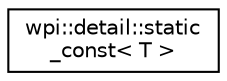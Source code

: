 digraph "Graphical Class Hierarchy"
{
  edge [fontname="Helvetica",fontsize="10",labelfontname="Helvetica",labelfontsize="10"];
  node [fontname="Helvetica",fontsize="10",shape=record];
  rankdir="LR";
  Node1 [label="wpi::detail::static\l_const\< T \>",height=0.2,width=0.4,color="black", fillcolor="white", style="filled",URL="$structwpi_1_1detail_1_1static__const.html"];
}
